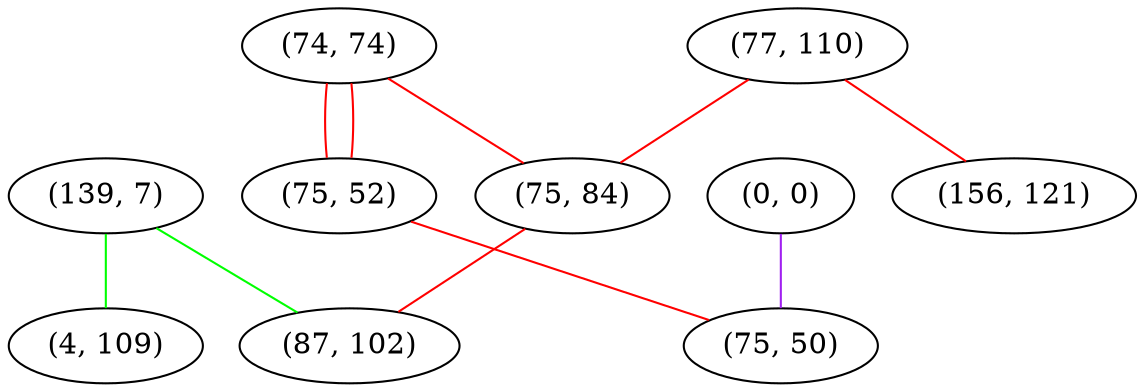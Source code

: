 graph "" {
"(139, 7)";
"(0, 0)";
"(74, 74)";
"(77, 110)";
"(4, 109)";
"(75, 84)";
"(75, 52)";
"(87, 102)";
"(156, 121)";
"(75, 50)";
"(139, 7)" -- "(4, 109)"  [color=green, key=0, weight=2];
"(139, 7)" -- "(87, 102)"  [color=green, key=0, weight=2];
"(0, 0)" -- "(75, 50)"  [color=purple, key=0, weight=4];
"(74, 74)" -- "(75, 52)"  [color=red, key=0, weight=1];
"(74, 74)" -- "(75, 52)"  [color=red, key=1, weight=1];
"(74, 74)" -- "(75, 84)"  [color=red, key=0, weight=1];
"(77, 110)" -- "(156, 121)"  [color=red, key=0, weight=1];
"(77, 110)" -- "(75, 84)"  [color=red, key=0, weight=1];
"(75, 84)" -- "(87, 102)"  [color=red, key=0, weight=1];
"(75, 52)" -- "(75, 50)"  [color=red, key=0, weight=1];
}
